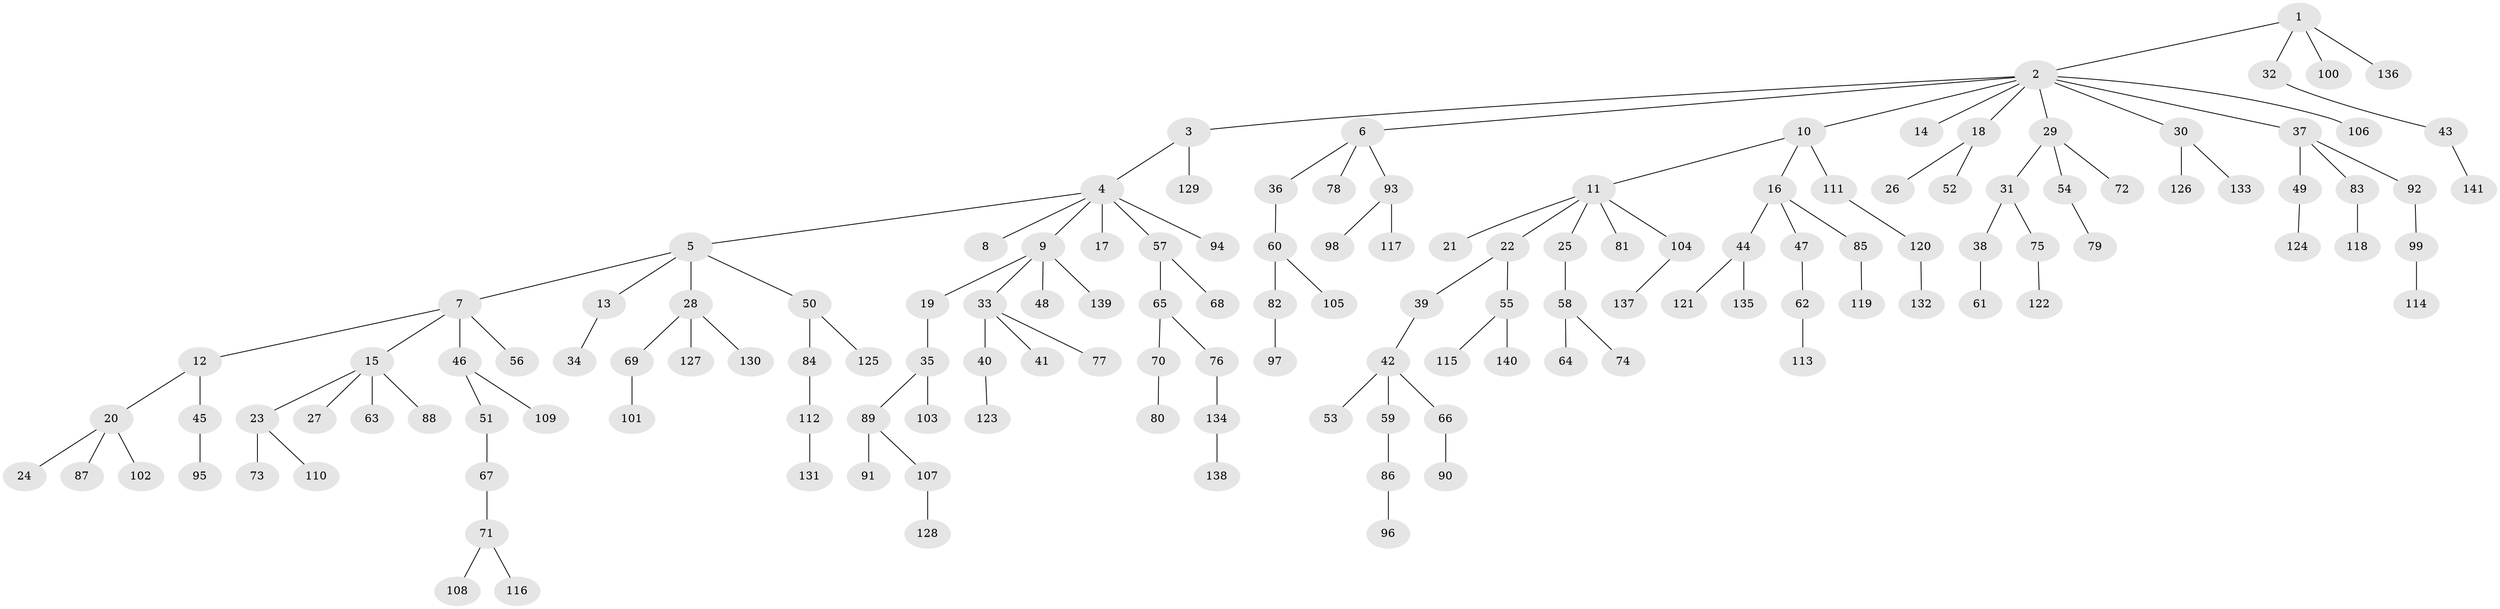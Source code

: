 // Generated by graph-tools (version 1.1) at 2025/26/03/09/25 03:26:27]
// undirected, 141 vertices, 140 edges
graph export_dot {
graph [start="1"]
  node [color=gray90,style=filled];
  1;
  2;
  3;
  4;
  5;
  6;
  7;
  8;
  9;
  10;
  11;
  12;
  13;
  14;
  15;
  16;
  17;
  18;
  19;
  20;
  21;
  22;
  23;
  24;
  25;
  26;
  27;
  28;
  29;
  30;
  31;
  32;
  33;
  34;
  35;
  36;
  37;
  38;
  39;
  40;
  41;
  42;
  43;
  44;
  45;
  46;
  47;
  48;
  49;
  50;
  51;
  52;
  53;
  54;
  55;
  56;
  57;
  58;
  59;
  60;
  61;
  62;
  63;
  64;
  65;
  66;
  67;
  68;
  69;
  70;
  71;
  72;
  73;
  74;
  75;
  76;
  77;
  78;
  79;
  80;
  81;
  82;
  83;
  84;
  85;
  86;
  87;
  88;
  89;
  90;
  91;
  92;
  93;
  94;
  95;
  96;
  97;
  98;
  99;
  100;
  101;
  102;
  103;
  104;
  105;
  106;
  107;
  108;
  109;
  110;
  111;
  112;
  113;
  114;
  115;
  116;
  117;
  118;
  119;
  120;
  121;
  122;
  123;
  124;
  125;
  126;
  127;
  128;
  129;
  130;
  131;
  132;
  133;
  134;
  135;
  136;
  137;
  138;
  139;
  140;
  141;
  1 -- 2;
  1 -- 32;
  1 -- 100;
  1 -- 136;
  2 -- 3;
  2 -- 6;
  2 -- 10;
  2 -- 14;
  2 -- 18;
  2 -- 29;
  2 -- 30;
  2 -- 37;
  2 -- 106;
  3 -- 4;
  3 -- 129;
  4 -- 5;
  4 -- 8;
  4 -- 9;
  4 -- 17;
  4 -- 57;
  4 -- 94;
  5 -- 7;
  5 -- 13;
  5 -- 28;
  5 -- 50;
  6 -- 36;
  6 -- 78;
  6 -- 93;
  7 -- 12;
  7 -- 15;
  7 -- 46;
  7 -- 56;
  9 -- 19;
  9 -- 33;
  9 -- 48;
  9 -- 139;
  10 -- 11;
  10 -- 16;
  10 -- 111;
  11 -- 21;
  11 -- 22;
  11 -- 25;
  11 -- 81;
  11 -- 104;
  12 -- 20;
  12 -- 45;
  13 -- 34;
  15 -- 23;
  15 -- 27;
  15 -- 63;
  15 -- 88;
  16 -- 44;
  16 -- 47;
  16 -- 85;
  18 -- 26;
  18 -- 52;
  19 -- 35;
  20 -- 24;
  20 -- 87;
  20 -- 102;
  22 -- 39;
  22 -- 55;
  23 -- 73;
  23 -- 110;
  25 -- 58;
  28 -- 69;
  28 -- 127;
  28 -- 130;
  29 -- 31;
  29 -- 54;
  29 -- 72;
  30 -- 126;
  30 -- 133;
  31 -- 38;
  31 -- 75;
  32 -- 43;
  33 -- 40;
  33 -- 41;
  33 -- 77;
  35 -- 89;
  35 -- 103;
  36 -- 60;
  37 -- 49;
  37 -- 83;
  37 -- 92;
  38 -- 61;
  39 -- 42;
  40 -- 123;
  42 -- 53;
  42 -- 59;
  42 -- 66;
  43 -- 141;
  44 -- 121;
  44 -- 135;
  45 -- 95;
  46 -- 51;
  46 -- 109;
  47 -- 62;
  49 -- 124;
  50 -- 84;
  50 -- 125;
  51 -- 67;
  54 -- 79;
  55 -- 115;
  55 -- 140;
  57 -- 65;
  57 -- 68;
  58 -- 64;
  58 -- 74;
  59 -- 86;
  60 -- 82;
  60 -- 105;
  62 -- 113;
  65 -- 70;
  65 -- 76;
  66 -- 90;
  67 -- 71;
  69 -- 101;
  70 -- 80;
  71 -- 108;
  71 -- 116;
  75 -- 122;
  76 -- 134;
  82 -- 97;
  83 -- 118;
  84 -- 112;
  85 -- 119;
  86 -- 96;
  89 -- 91;
  89 -- 107;
  92 -- 99;
  93 -- 98;
  93 -- 117;
  99 -- 114;
  104 -- 137;
  107 -- 128;
  111 -- 120;
  112 -- 131;
  120 -- 132;
  134 -- 138;
}
